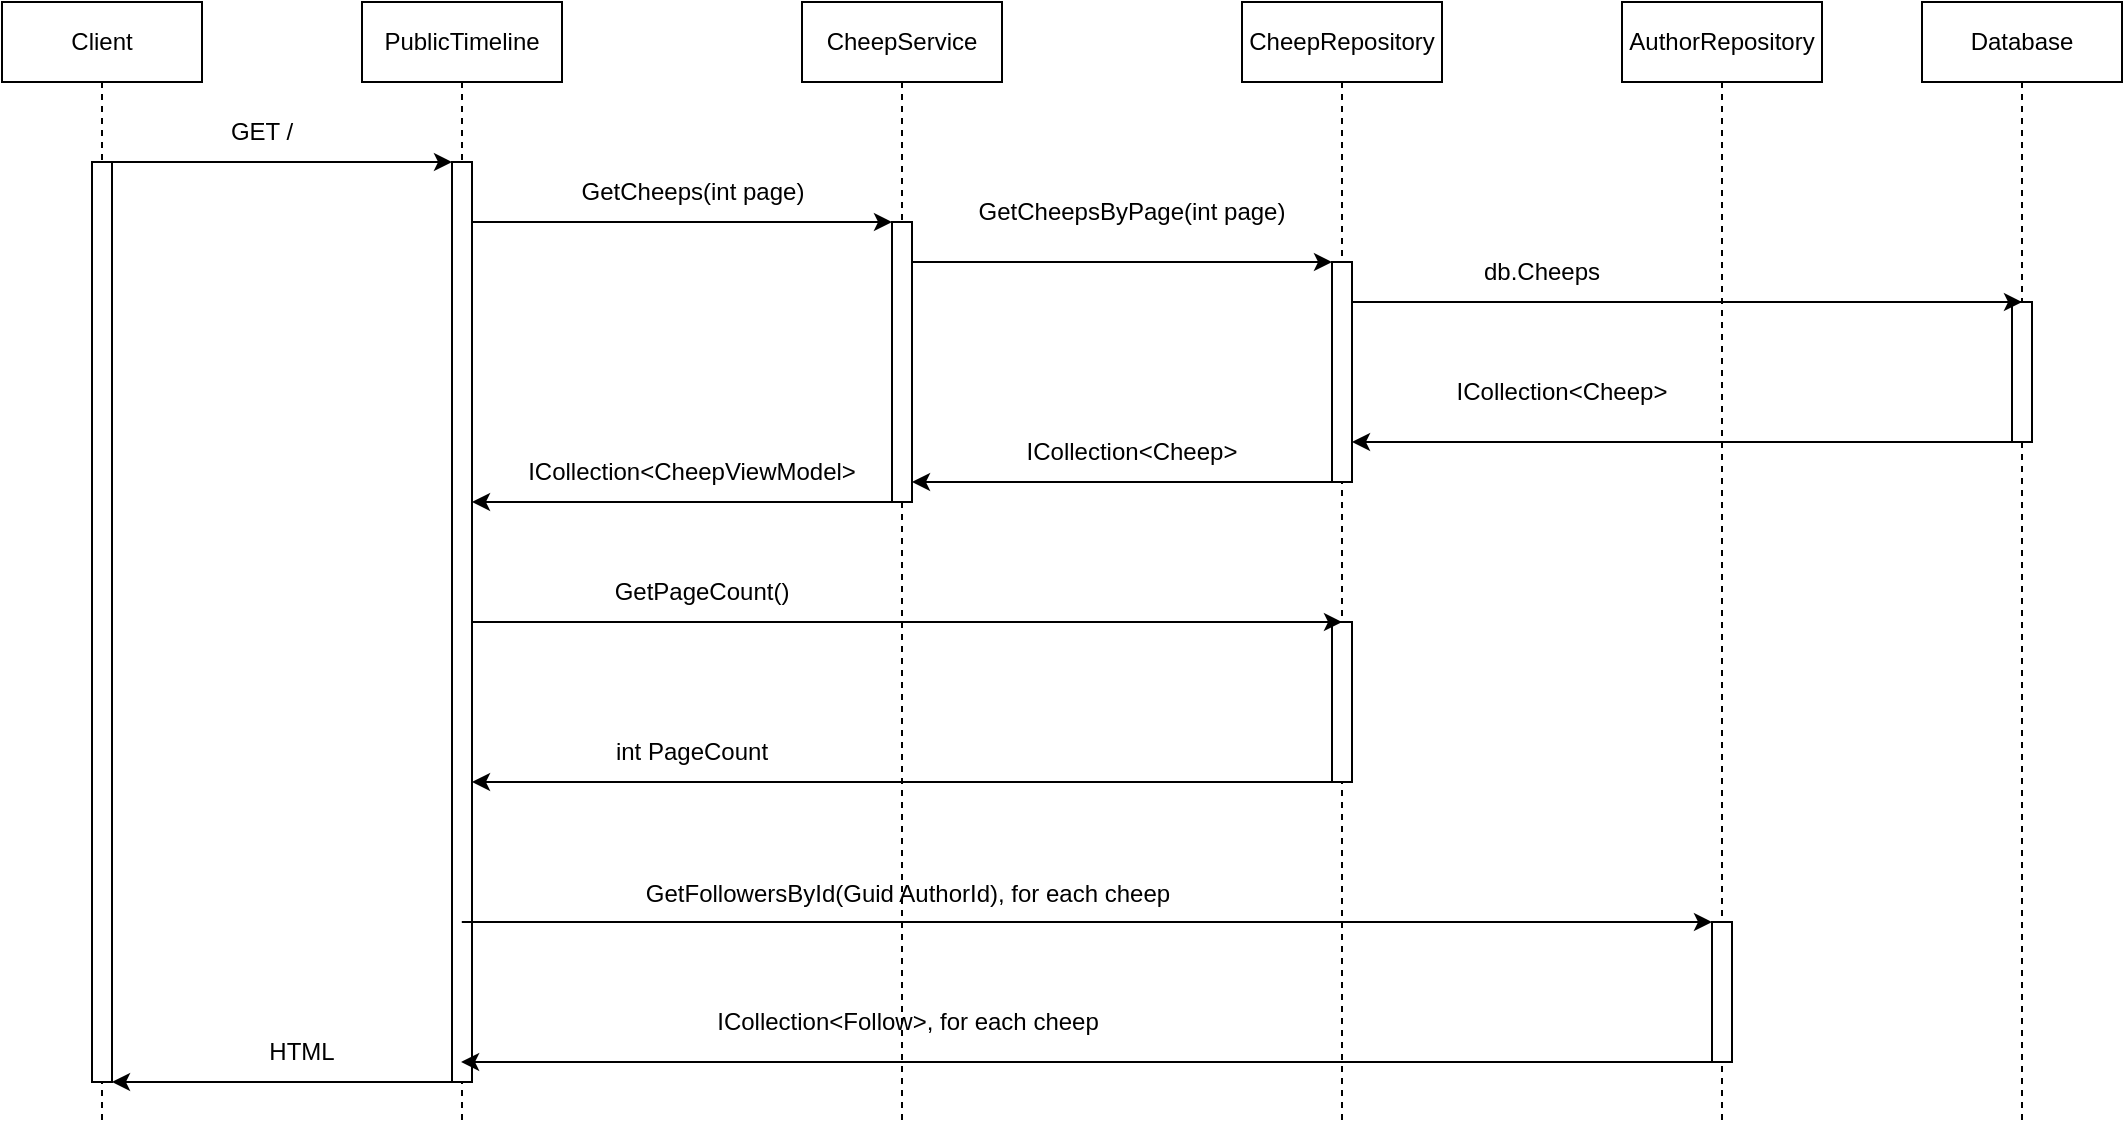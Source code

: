 <mxfile version="22.1.11" type="github">
  <diagram name="Page-1" id="2YBvvXClWsGukQMizWep">
    <mxGraphModel dx="1735" dy="1055" grid="1" gridSize="10" guides="1" tooltips="1" connect="1" arrows="1" fold="1" page="1" pageScale="1" pageWidth="850" pageHeight="1100" math="0" shadow="0">
      <root>
        <mxCell id="0" />
        <mxCell id="1" parent="0" />
        <mxCell id="aM9ryv3xv72pqoxQDRHE-1" value="Client" style="shape=umlLifeline;perimeter=lifelinePerimeter;whiteSpace=wrap;html=1;container=0;dropTarget=0;collapsible=0;recursiveResize=0;outlineConnect=0;portConstraint=eastwest;newEdgeStyle={&quot;edgeStyle&quot;:&quot;elbowEdgeStyle&quot;,&quot;elbow&quot;:&quot;vertical&quot;,&quot;curved&quot;:0,&quot;rounded&quot;:0};" parent="1" vertex="1">
          <mxGeometry x="40" y="40" width="100" height="560" as="geometry" />
        </mxCell>
        <mxCell id="aM9ryv3xv72pqoxQDRHE-2" value="" style="html=1;points=[];perimeter=orthogonalPerimeter;outlineConnect=0;targetShapes=umlLifeline;portConstraint=eastwest;newEdgeStyle={&quot;edgeStyle&quot;:&quot;elbowEdgeStyle&quot;,&quot;elbow&quot;:&quot;vertical&quot;,&quot;curved&quot;:0,&quot;rounded&quot;:0};" parent="aM9ryv3xv72pqoxQDRHE-1" vertex="1">
          <mxGeometry x="45" y="80" width="10" height="460" as="geometry" />
        </mxCell>
        <mxCell id="aM9ryv3xv72pqoxQDRHE-5" value="CheepService" style="shape=umlLifeline;perimeter=lifelinePerimeter;whiteSpace=wrap;html=1;container=0;dropTarget=0;collapsible=0;recursiveResize=0;outlineConnect=0;portConstraint=eastwest;newEdgeStyle={&quot;edgeStyle&quot;:&quot;elbowEdgeStyle&quot;,&quot;elbow&quot;:&quot;vertical&quot;,&quot;curved&quot;:0,&quot;rounded&quot;:0};" parent="1" vertex="1">
          <mxGeometry x="440" y="40" width="100" height="560" as="geometry" />
        </mxCell>
        <mxCell id="aM9ryv3xv72pqoxQDRHE-6" value="" style="html=1;points=[];perimeter=orthogonalPerimeter;outlineConnect=0;targetShapes=umlLifeline;portConstraint=eastwest;newEdgeStyle={&quot;edgeStyle&quot;:&quot;elbowEdgeStyle&quot;,&quot;elbow&quot;:&quot;vertical&quot;,&quot;curved&quot;:0,&quot;rounded&quot;:0};" parent="aM9ryv3xv72pqoxQDRHE-5" vertex="1">
          <mxGeometry x="45" y="110" width="10" height="140" as="geometry" />
        </mxCell>
        <mxCell id="Aom1nmSDoOjfNlpoUyYE-1" value="CheepRepository" style="shape=umlLifeline;perimeter=lifelinePerimeter;whiteSpace=wrap;html=1;container=0;dropTarget=0;collapsible=0;recursiveResize=0;outlineConnect=0;portConstraint=eastwest;newEdgeStyle={&quot;edgeStyle&quot;:&quot;elbowEdgeStyle&quot;,&quot;elbow&quot;:&quot;vertical&quot;,&quot;curved&quot;:0,&quot;rounded&quot;:0};" vertex="1" parent="1">
          <mxGeometry x="660" y="40" width="100" height="560" as="geometry" />
        </mxCell>
        <mxCell id="Aom1nmSDoOjfNlpoUyYE-2" value="" style="html=1;points=[];perimeter=orthogonalPerimeter;outlineConnect=0;targetShapes=umlLifeline;portConstraint=eastwest;newEdgeStyle={&quot;edgeStyle&quot;:&quot;elbowEdgeStyle&quot;,&quot;elbow&quot;:&quot;vertical&quot;,&quot;curved&quot;:0,&quot;rounded&quot;:0};" vertex="1" parent="Aom1nmSDoOjfNlpoUyYE-1">
          <mxGeometry x="45" y="130" width="10" height="110" as="geometry" />
        </mxCell>
        <mxCell id="Aom1nmSDoOjfNlpoUyYE-30" value="" style="html=1;points=[];perimeter=orthogonalPerimeter;outlineConnect=0;targetShapes=umlLifeline;portConstraint=eastwest;newEdgeStyle={&quot;edgeStyle&quot;:&quot;elbowEdgeStyle&quot;,&quot;elbow&quot;:&quot;vertical&quot;,&quot;curved&quot;:0,&quot;rounded&quot;:0};" vertex="1" parent="Aom1nmSDoOjfNlpoUyYE-1">
          <mxGeometry x="45" y="310" width="10" height="80" as="geometry" />
        </mxCell>
        <mxCell id="Aom1nmSDoOjfNlpoUyYE-3" value="Database" style="shape=umlLifeline;perimeter=lifelinePerimeter;whiteSpace=wrap;html=1;container=0;dropTarget=0;collapsible=0;recursiveResize=0;outlineConnect=0;portConstraint=eastwest;newEdgeStyle={&quot;edgeStyle&quot;:&quot;elbowEdgeStyle&quot;,&quot;elbow&quot;:&quot;vertical&quot;,&quot;curved&quot;:0,&quot;rounded&quot;:0};" vertex="1" parent="1">
          <mxGeometry x="1000" y="40" width="100" height="560" as="geometry" />
        </mxCell>
        <mxCell id="Aom1nmSDoOjfNlpoUyYE-4" value="" style="html=1;points=[];perimeter=orthogonalPerimeter;outlineConnect=0;targetShapes=umlLifeline;portConstraint=eastwest;newEdgeStyle={&quot;edgeStyle&quot;:&quot;elbowEdgeStyle&quot;,&quot;elbow&quot;:&quot;vertical&quot;,&quot;curved&quot;:0,&quot;rounded&quot;:0};" vertex="1" parent="Aom1nmSDoOjfNlpoUyYE-3">
          <mxGeometry x="45" y="150" width="10" height="70" as="geometry" />
        </mxCell>
        <mxCell id="Aom1nmSDoOjfNlpoUyYE-5" value="PublicTimeline" style="shape=umlLifeline;perimeter=lifelinePerimeter;whiteSpace=wrap;html=1;container=0;dropTarget=0;collapsible=0;recursiveResize=0;outlineConnect=0;portConstraint=eastwest;newEdgeStyle={&quot;edgeStyle&quot;:&quot;elbowEdgeStyle&quot;,&quot;elbow&quot;:&quot;vertical&quot;,&quot;curved&quot;:0,&quot;rounded&quot;:0};" vertex="1" parent="1">
          <mxGeometry x="220" y="40" width="100" height="560" as="geometry" />
        </mxCell>
        <mxCell id="Aom1nmSDoOjfNlpoUyYE-6" value="" style="html=1;points=[];perimeter=orthogonalPerimeter;outlineConnect=0;targetShapes=umlLifeline;portConstraint=eastwest;newEdgeStyle={&quot;edgeStyle&quot;:&quot;elbowEdgeStyle&quot;,&quot;elbow&quot;:&quot;vertical&quot;,&quot;curved&quot;:0,&quot;rounded&quot;:0};" vertex="1" parent="Aom1nmSDoOjfNlpoUyYE-5">
          <mxGeometry x="45" y="80" width="10" height="460" as="geometry" />
        </mxCell>
        <mxCell id="Aom1nmSDoOjfNlpoUyYE-7" value="" style="endArrow=classic;html=1;rounded=0;" edge="1" parent="1" target="Aom1nmSDoOjfNlpoUyYE-6">
          <mxGeometry width="50" height="50" relative="1" as="geometry">
            <mxPoint x="90" y="120" as="sourcePoint" />
            <mxPoint x="300" y="120" as="targetPoint" />
          </mxGeometry>
        </mxCell>
        <mxCell id="Aom1nmSDoOjfNlpoUyYE-8" value="GET /" style="text;html=1;strokeColor=none;fillColor=none;align=center;verticalAlign=middle;whiteSpace=wrap;rounded=0;" vertex="1" parent="1">
          <mxGeometry x="140" y="90" width="60" height="30" as="geometry" />
        </mxCell>
        <mxCell id="Aom1nmSDoOjfNlpoUyYE-9" value="" style="endArrow=classic;html=1;rounded=0;" edge="1" parent="1" source="Aom1nmSDoOjfNlpoUyYE-6" target="aM9ryv3xv72pqoxQDRHE-6">
          <mxGeometry width="50" height="50" relative="1" as="geometry">
            <mxPoint x="280" y="150" as="sourcePoint" />
            <mxPoint x="480" y="150" as="targetPoint" />
            <Array as="points">
              <mxPoint x="390" y="150" />
            </Array>
          </mxGeometry>
        </mxCell>
        <mxCell id="Aom1nmSDoOjfNlpoUyYE-10" value="GetCheeps(int page)" style="text;html=1;strokeColor=none;fillColor=none;align=center;verticalAlign=middle;whiteSpace=wrap;rounded=0;" vertex="1" parent="1">
          <mxGeometry x="323" y="120" width="125" height="30" as="geometry" />
        </mxCell>
        <mxCell id="Aom1nmSDoOjfNlpoUyYE-12" value="ICollection&amp;lt;CheepViewModel&amp;gt;" style="text;html=1;strokeColor=none;fillColor=none;align=center;verticalAlign=middle;whiteSpace=wrap;rounded=0;" vertex="1" parent="1">
          <mxGeometry x="355" y="260" width="60" height="30" as="geometry" />
        </mxCell>
        <mxCell id="Aom1nmSDoOjfNlpoUyYE-14" value="" style="endArrow=classic;html=1;rounded=0;" edge="1" parent="1" source="aM9ryv3xv72pqoxQDRHE-6" target="Aom1nmSDoOjfNlpoUyYE-2">
          <mxGeometry width="50" height="50" relative="1" as="geometry">
            <mxPoint x="500" y="170" as="sourcePoint" />
            <mxPoint x="700" y="255" as="targetPoint" />
            <Array as="points">
              <mxPoint x="610" y="170" />
            </Array>
          </mxGeometry>
        </mxCell>
        <mxCell id="Aom1nmSDoOjfNlpoUyYE-15" value="" style="endArrow=classic;html=1;rounded=0;" edge="1" parent="1" source="Aom1nmSDoOjfNlpoUyYE-2" target="aM9ryv3xv72pqoxQDRHE-6">
          <mxGeometry width="50" height="50" relative="1" as="geometry">
            <mxPoint x="520" y="270" as="sourcePoint" />
            <mxPoint x="500" y="280" as="targetPoint" />
            <Array as="points">
              <mxPoint x="510" y="280" />
            </Array>
          </mxGeometry>
        </mxCell>
        <mxCell id="Aom1nmSDoOjfNlpoUyYE-16" value="GetCheepsByPage(int page)" style="text;html=1;strokeColor=none;fillColor=none;align=center;verticalAlign=middle;whiteSpace=wrap;rounded=0;" vertex="1" parent="1">
          <mxGeometry x="500" y="130" width="210" height="30" as="geometry" />
        </mxCell>
        <mxCell id="Aom1nmSDoOjfNlpoUyYE-17" value="" style="endArrow=classic;html=1;rounded=0;entryX=0.5;entryY=0;entryDx=0;entryDy=0;entryPerimeter=0;" edge="1" parent="1" source="Aom1nmSDoOjfNlpoUyYE-2" target="Aom1nmSDoOjfNlpoUyYE-4">
          <mxGeometry width="50" height="50" relative="1" as="geometry">
            <mxPoint x="720" y="190" as="sourcePoint" />
            <mxPoint x="1040" y="190" as="targetPoint" />
          </mxGeometry>
        </mxCell>
        <mxCell id="Aom1nmSDoOjfNlpoUyYE-18" value="db.Cheeps" style="text;html=1;strokeColor=none;fillColor=none;align=center;verticalAlign=middle;whiteSpace=wrap;rounded=0;" vertex="1" parent="1">
          <mxGeometry x="780" y="160" width="60" height="30" as="geometry" />
        </mxCell>
        <mxCell id="Aom1nmSDoOjfNlpoUyYE-19" value="ICollection&amp;lt;Cheep&amp;gt;" style="text;html=1;strokeColor=none;fillColor=none;align=center;verticalAlign=middle;whiteSpace=wrap;rounded=0;" vertex="1" parent="1">
          <mxGeometry x="790" y="220" width="60" height="30" as="geometry" />
        </mxCell>
        <mxCell id="Aom1nmSDoOjfNlpoUyYE-20" value="" style="endArrow=classic;html=1;rounded=0;" edge="1" parent="1" source="Aom1nmSDoOjfNlpoUyYE-3" target="Aom1nmSDoOjfNlpoUyYE-2">
          <mxGeometry width="50" height="50" relative="1" as="geometry">
            <mxPoint x="934.5" y="260.0" as="sourcePoint" />
            <mxPoint x="720" y="260.0" as="targetPoint" />
            <Array as="points">
              <mxPoint x="825" y="260" />
            </Array>
          </mxGeometry>
        </mxCell>
        <mxCell id="Aom1nmSDoOjfNlpoUyYE-21" value="ICollection&amp;lt;Cheep&amp;gt;" style="text;html=1;strokeColor=none;fillColor=none;align=center;verticalAlign=middle;whiteSpace=wrap;rounded=0;" vertex="1" parent="1">
          <mxGeometry x="575" y="250" width="60" height="30" as="geometry" />
        </mxCell>
        <mxCell id="Aom1nmSDoOjfNlpoUyYE-13" value="" style="endArrow=classic;html=1;rounded=0;" edge="1" parent="1">
          <mxGeometry width="50" height="50" relative="1" as="geometry">
            <mxPoint x="485" y="290" as="sourcePoint" />
            <mxPoint x="275" y="290" as="targetPoint" />
            <Array as="points">
              <mxPoint x="330" y="290" />
            </Array>
          </mxGeometry>
        </mxCell>
        <mxCell id="Aom1nmSDoOjfNlpoUyYE-29" value="" style="endArrow=classic;html=1;rounded=0;" edge="1" parent="1">
          <mxGeometry width="50" height="50" relative="1" as="geometry">
            <mxPoint x="275.05" y="350" as="sourcePoint" />
            <mxPoint x="710" y="350" as="targetPoint" />
          </mxGeometry>
        </mxCell>
        <mxCell id="Aom1nmSDoOjfNlpoUyYE-31" value="" style="endArrow=classic;html=1;rounded=0;" edge="1" parent="1">
          <mxGeometry width="50" height="50" relative="1" as="geometry">
            <mxPoint x="710" y="430" as="sourcePoint" />
            <mxPoint x="275" y="430" as="targetPoint" />
          </mxGeometry>
        </mxCell>
        <mxCell id="Aom1nmSDoOjfNlpoUyYE-32" value="GetPageCount()" style="text;html=1;strokeColor=none;fillColor=none;align=center;verticalAlign=middle;whiteSpace=wrap;rounded=0;" vertex="1" parent="1">
          <mxGeometry x="360" y="320" width="60" height="30" as="geometry" />
        </mxCell>
        <mxCell id="Aom1nmSDoOjfNlpoUyYE-33" value="int PageCount" style="text;html=1;strokeColor=none;fillColor=none;align=center;verticalAlign=middle;whiteSpace=wrap;rounded=0;" vertex="1" parent="1">
          <mxGeometry x="340" y="400" width="90" height="30" as="geometry" />
        </mxCell>
        <mxCell id="Aom1nmSDoOjfNlpoUyYE-34" value="" style="endArrow=classic;html=1;rounded=0;" edge="1" parent="1">
          <mxGeometry width="50" height="50" relative="1" as="geometry">
            <mxPoint x="269.5" y="580" as="sourcePoint" />
            <mxPoint x="95" y="580" as="targetPoint" />
          </mxGeometry>
        </mxCell>
        <mxCell id="Aom1nmSDoOjfNlpoUyYE-35" value="AuthorRepository" style="shape=umlLifeline;perimeter=lifelinePerimeter;whiteSpace=wrap;html=1;container=0;dropTarget=0;collapsible=0;recursiveResize=0;outlineConnect=0;portConstraint=eastwest;newEdgeStyle={&quot;edgeStyle&quot;:&quot;elbowEdgeStyle&quot;,&quot;elbow&quot;:&quot;vertical&quot;,&quot;curved&quot;:0,&quot;rounded&quot;:0};" vertex="1" parent="1">
          <mxGeometry x="850" y="40" width="100" height="560" as="geometry" />
        </mxCell>
        <mxCell id="Aom1nmSDoOjfNlpoUyYE-36" value="" style="html=1;points=[];perimeter=orthogonalPerimeter;outlineConnect=0;targetShapes=umlLifeline;portConstraint=eastwest;newEdgeStyle={&quot;edgeStyle&quot;:&quot;elbowEdgeStyle&quot;,&quot;elbow&quot;:&quot;vertical&quot;,&quot;curved&quot;:0,&quot;rounded&quot;:0};" vertex="1" parent="Aom1nmSDoOjfNlpoUyYE-35">
          <mxGeometry x="45" y="460" width="10" height="70" as="geometry" />
        </mxCell>
        <mxCell id="Aom1nmSDoOjfNlpoUyYE-37" value="" style="endArrow=classic;html=1;rounded=0;" edge="1" parent="1" target="Aom1nmSDoOjfNlpoUyYE-36">
          <mxGeometry width="50" height="50" relative="1" as="geometry">
            <mxPoint x="269.894" y="500" as="sourcePoint" />
            <mxPoint x="890" y="500" as="targetPoint" />
          </mxGeometry>
        </mxCell>
        <mxCell id="Aom1nmSDoOjfNlpoUyYE-38" value="GetFollowersById(Guid AuthorId), for each cheep" style="text;html=1;strokeColor=none;fillColor=none;align=center;verticalAlign=middle;whiteSpace=wrap;rounded=0;" vertex="1" parent="1">
          <mxGeometry x="356" y="471" width="274" height="30" as="geometry" />
        </mxCell>
        <mxCell id="Aom1nmSDoOjfNlpoUyYE-39" value="" style="endArrow=classic;html=1;rounded=0;" edge="1" parent="1">
          <mxGeometry width="50" height="50" relative="1" as="geometry">
            <mxPoint x="900" y="570" as="sourcePoint" />
            <mxPoint x="269.548" y="570" as="targetPoint" />
          </mxGeometry>
        </mxCell>
        <mxCell id="Aom1nmSDoOjfNlpoUyYE-40" value="ICollection&amp;lt;Follow&amp;gt;, for each cheep" style="text;html=1;strokeColor=none;fillColor=none;align=center;verticalAlign=middle;whiteSpace=wrap;rounded=0;" vertex="1" parent="1">
          <mxGeometry x="383" y="535" width="220" height="30" as="geometry" />
        </mxCell>
        <mxCell id="Aom1nmSDoOjfNlpoUyYE-41" value="HTML" style="text;html=1;strokeColor=none;fillColor=none;align=center;verticalAlign=middle;whiteSpace=wrap;rounded=0;" vertex="1" parent="1">
          <mxGeometry x="160" y="550" width="60" height="30" as="geometry" />
        </mxCell>
      </root>
    </mxGraphModel>
  </diagram>
</mxfile>
